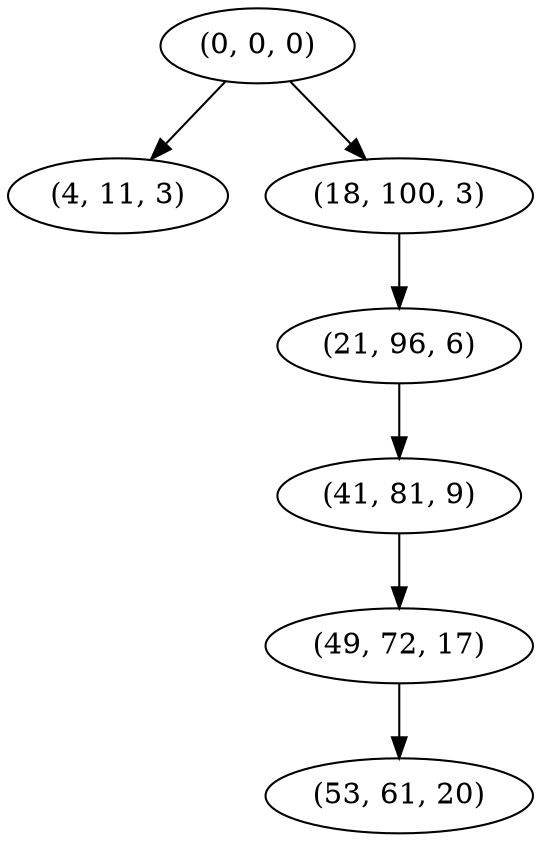 digraph tree {
    "(0, 0, 0)";
    "(4, 11, 3)";
    "(18, 100, 3)";
    "(21, 96, 6)";
    "(41, 81, 9)";
    "(49, 72, 17)";
    "(53, 61, 20)";
    "(0, 0, 0)" -> "(4, 11, 3)";
    "(0, 0, 0)" -> "(18, 100, 3)";
    "(18, 100, 3)" -> "(21, 96, 6)";
    "(21, 96, 6)" -> "(41, 81, 9)";
    "(41, 81, 9)" -> "(49, 72, 17)";
    "(49, 72, 17)" -> "(53, 61, 20)";
}
